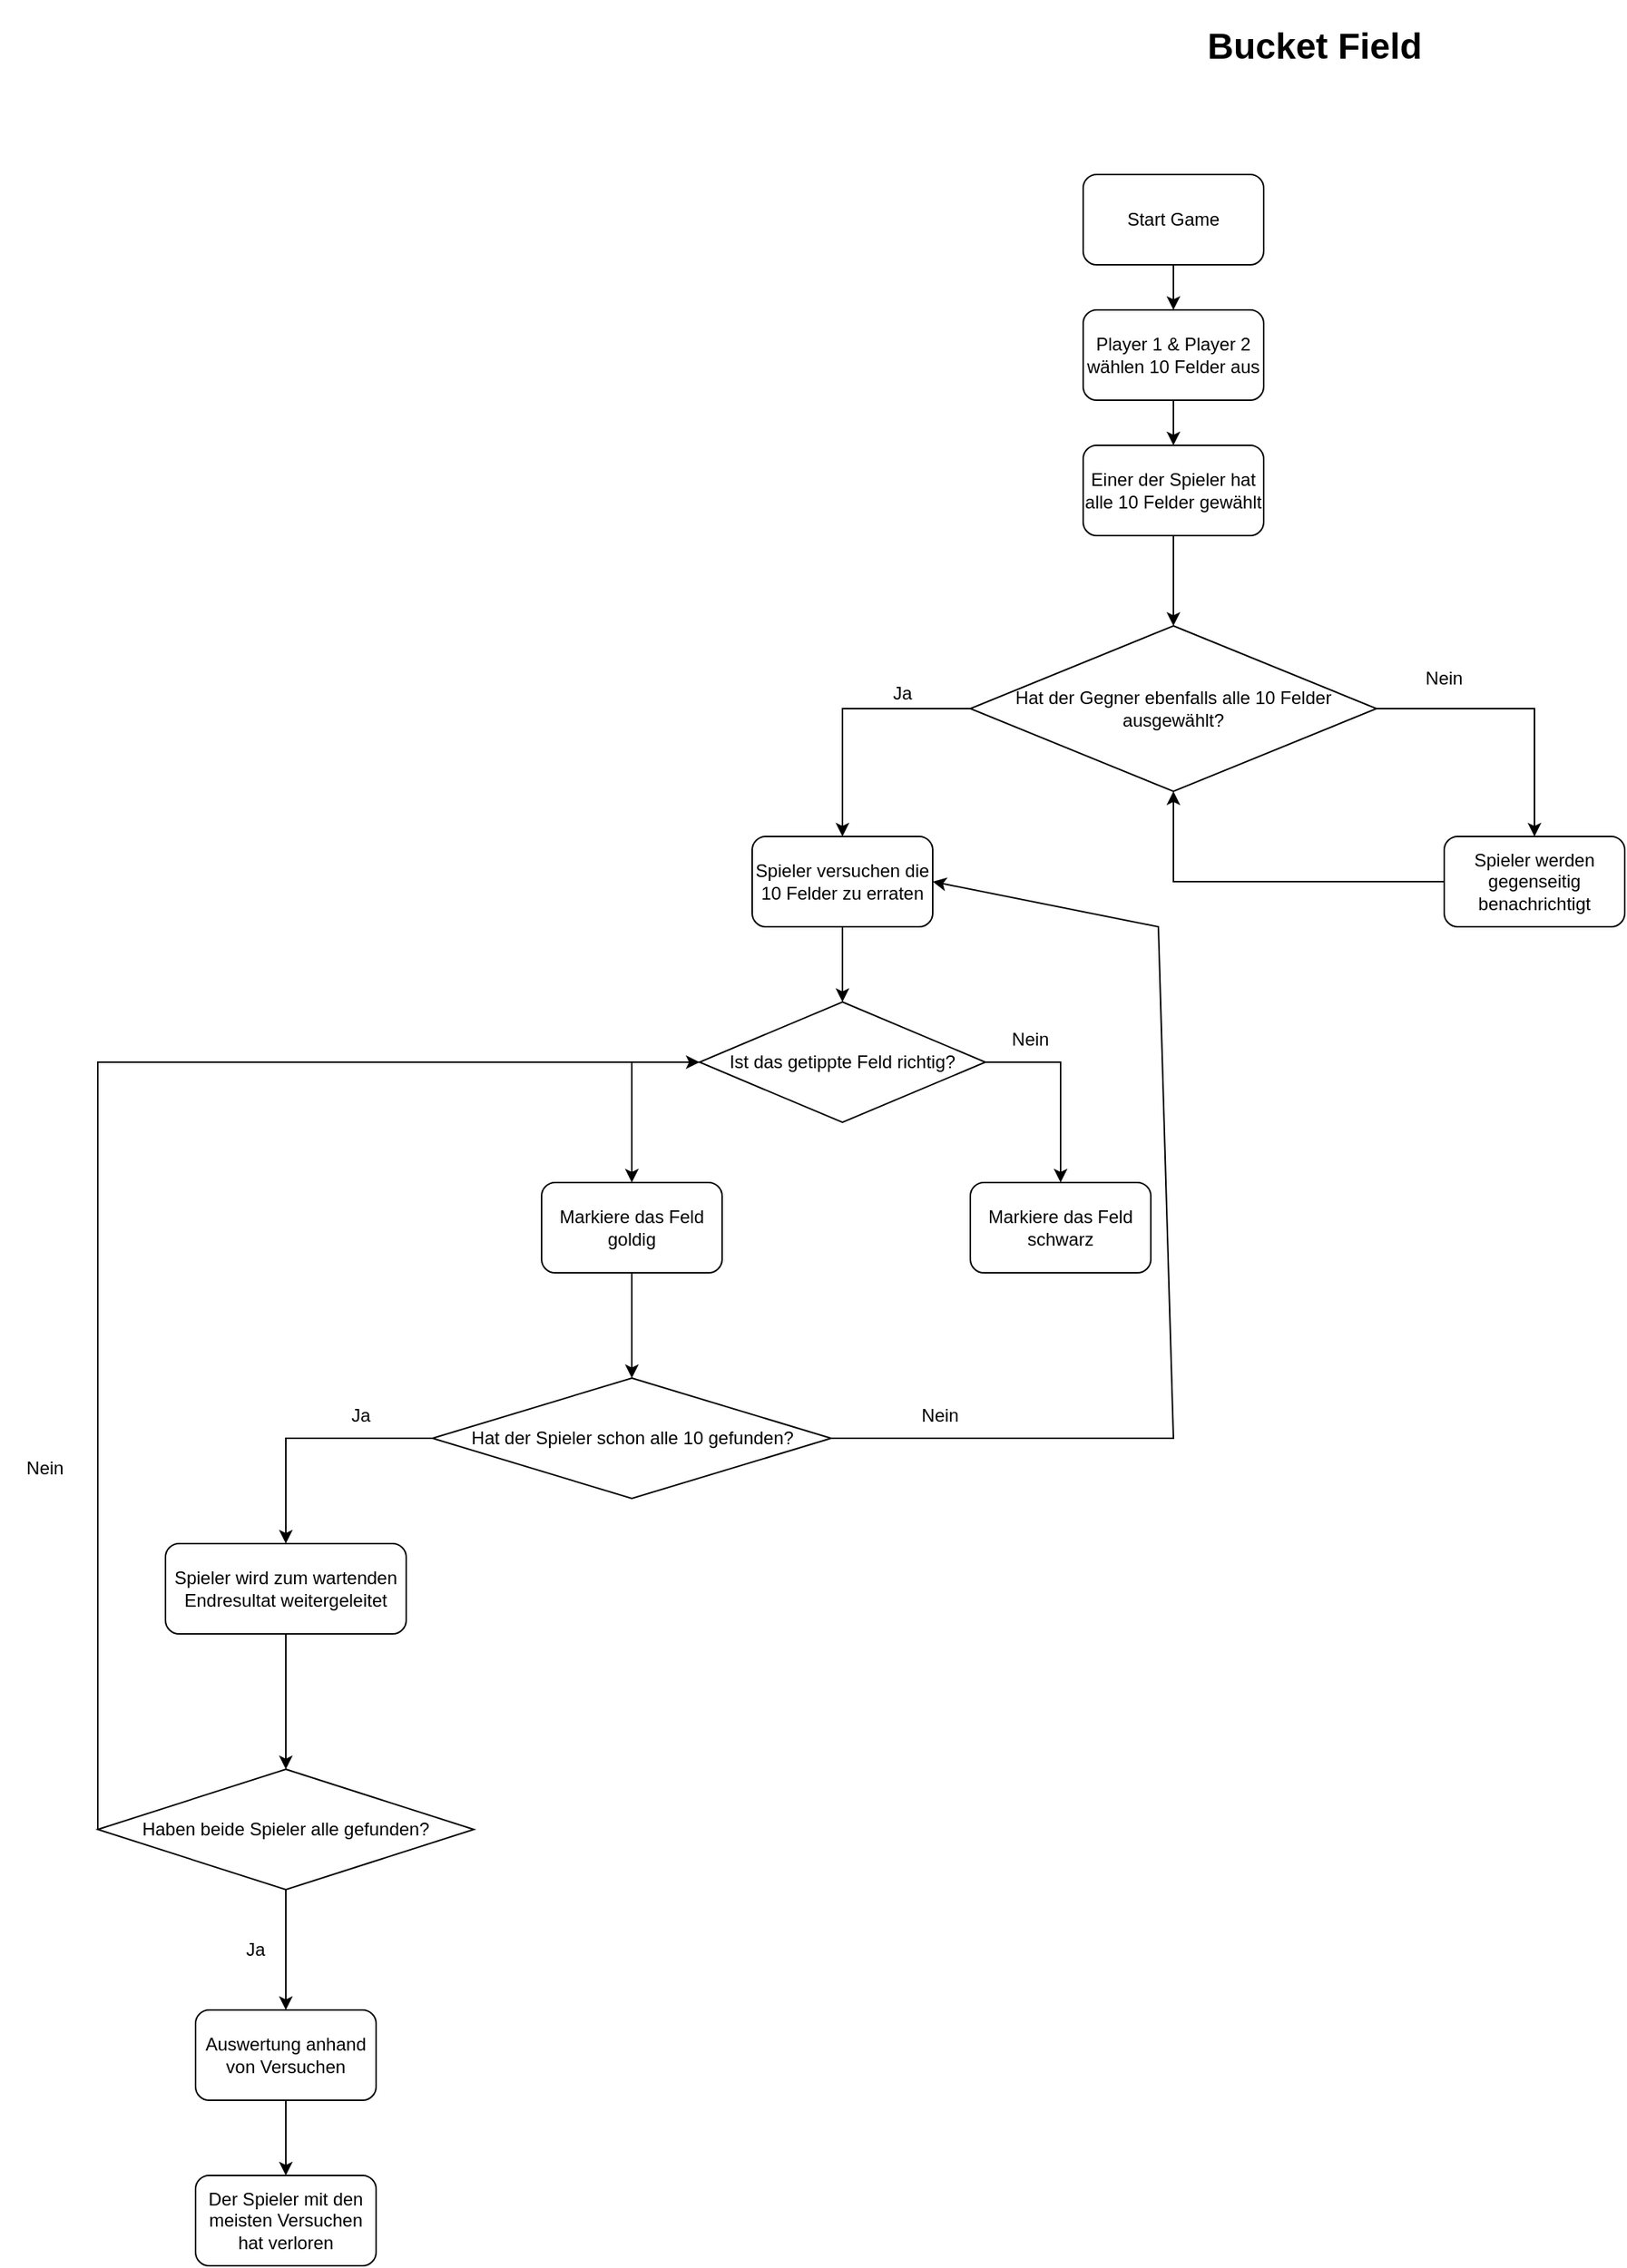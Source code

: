 <mxfile version="21.6.1" type="device">
  <diagram name="Seite-1" id="myW0Z9V9jUTdK5xY5rMb">
    <mxGraphModel dx="2261" dy="800" grid="1" gridSize="10" guides="1" tooltips="1" connect="1" arrows="1" fold="1" page="1" pageScale="1" pageWidth="827" pageHeight="1169" math="0" shadow="0">
      <root>
        <mxCell id="0" />
        <mxCell id="1" parent="0" />
        <mxCell id="ah-uoI6mBhC57kLVrVua-1" value="Start Game" style="rounded=1;whiteSpace=wrap;html=1;" vertex="1" parent="1">
          <mxGeometry x="260" y="130" width="120" height="60" as="geometry" />
        </mxCell>
        <mxCell id="ah-uoI6mBhC57kLVrVua-2" value="&lt;h1&gt;Bucket Field&lt;/h1&gt;" style="text;html=1;strokeColor=none;fillColor=none;align=center;verticalAlign=middle;whiteSpace=wrap;rounded=0;" vertex="1" parent="1">
          <mxGeometry x="339" y="30" width="150" height="30" as="geometry" />
        </mxCell>
        <mxCell id="ah-uoI6mBhC57kLVrVua-3" value="Player 1 &amp;amp; Player 2 wählen 10 Felder aus" style="rounded=1;whiteSpace=wrap;html=1;" vertex="1" parent="1">
          <mxGeometry x="260" y="220" width="120" height="60" as="geometry" />
        </mxCell>
        <mxCell id="ah-uoI6mBhC57kLVrVua-4" value="Einer der Spieler hat alle 10 Felder gewählt" style="rounded=1;whiteSpace=wrap;html=1;" vertex="1" parent="1">
          <mxGeometry x="260" y="310" width="120" height="60" as="geometry" />
        </mxCell>
        <mxCell id="ah-uoI6mBhC57kLVrVua-6" value="Hat der Gegner ebenfalls alle 10 Felder ausgewählt?" style="rhombus;whiteSpace=wrap;html=1;" vertex="1" parent="1">
          <mxGeometry x="185" y="430" width="270" height="110" as="geometry" />
        </mxCell>
        <mxCell id="ah-uoI6mBhC57kLVrVua-7" value="" style="endArrow=classic;html=1;rounded=0;exitX=0.5;exitY=1;exitDx=0;exitDy=0;entryX=0.5;entryY=0;entryDx=0;entryDy=0;" edge="1" parent="1" source="ah-uoI6mBhC57kLVrVua-1" target="ah-uoI6mBhC57kLVrVua-3">
          <mxGeometry width="50" height="50" relative="1" as="geometry">
            <mxPoint x="460" y="450" as="sourcePoint" />
            <mxPoint x="510" y="400" as="targetPoint" />
          </mxGeometry>
        </mxCell>
        <mxCell id="ah-uoI6mBhC57kLVrVua-8" value="" style="endArrow=classic;html=1;rounded=0;exitX=0.5;exitY=1;exitDx=0;exitDy=0;entryX=0.5;entryY=0;entryDx=0;entryDy=0;" edge="1" parent="1" source="ah-uoI6mBhC57kLVrVua-4" target="ah-uoI6mBhC57kLVrVua-6">
          <mxGeometry width="50" height="50" relative="1" as="geometry">
            <mxPoint x="460" y="450" as="sourcePoint" />
            <mxPoint x="510" y="400" as="targetPoint" />
          </mxGeometry>
        </mxCell>
        <mxCell id="ah-uoI6mBhC57kLVrVua-9" value="Ja" style="text;html=1;strokeColor=none;fillColor=none;align=center;verticalAlign=middle;whiteSpace=wrap;rounded=0;" vertex="1" parent="1">
          <mxGeometry x="110" y="460" width="60" height="30" as="geometry" />
        </mxCell>
        <mxCell id="ah-uoI6mBhC57kLVrVua-10" value="Nein" style="text;html=1;strokeColor=none;fillColor=none;align=center;verticalAlign=middle;whiteSpace=wrap;rounded=0;" vertex="1" parent="1">
          <mxGeometry x="470" y="450" width="60" height="30" as="geometry" />
        </mxCell>
        <mxCell id="ah-uoI6mBhC57kLVrVua-12" value="" style="endArrow=classic;html=1;rounded=0;exitX=0;exitY=0.5;exitDx=0;exitDy=0;entryX=0.5;entryY=0;entryDx=0;entryDy=0;" edge="1" parent="1" source="ah-uoI6mBhC57kLVrVua-6" target="ah-uoI6mBhC57kLVrVua-13">
          <mxGeometry width="50" height="50" relative="1" as="geometry">
            <mxPoint x="460" y="530" as="sourcePoint" />
            <mxPoint x="100" y="640" as="targetPoint" />
            <Array as="points">
              <mxPoint x="100" y="485" />
            </Array>
          </mxGeometry>
        </mxCell>
        <mxCell id="ah-uoI6mBhC57kLVrVua-13" value="Spieler versuchen die 10 Felder zu erraten" style="rounded=1;whiteSpace=wrap;html=1;" vertex="1" parent="1">
          <mxGeometry x="40" y="570" width="120" height="60" as="geometry" />
        </mxCell>
        <mxCell id="ah-uoI6mBhC57kLVrVua-14" value="Spieler werden gegenseitig benachrichtigt" style="rounded=1;whiteSpace=wrap;html=1;" vertex="1" parent="1">
          <mxGeometry x="500" y="570" width="120" height="60" as="geometry" />
        </mxCell>
        <mxCell id="ah-uoI6mBhC57kLVrVua-15" value="" style="endArrow=classic;html=1;rounded=0;exitX=1;exitY=0.5;exitDx=0;exitDy=0;entryX=0.5;entryY=0;entryDx=0;entryDy=0;" edge="1" parent="1" source="ah-uoI6mBhC57kLVrVua-6" target="ah-uoI6mBhC57kLVrVua-14">
          <mxGeometry width="50" height="50" relative="1" as="geometry">
            <mxPoint x="460" y="610" as="sourcePoint" />
            <mxPoint x="510" y="560" as="targetPoint" />
            <Array as="points">
              <mxPoint x="560" y="485" />
            </Array>
          </mxGeometry>
        </mxCell>
        <mxCell id="ah-uoI6mBhC57kLVrVua-16" value="" style="endArrow=classic;html=1;rounded=0;exitX=0;exitY=0.5;exitDx=0;exitDy=0;entryX=0.5;entryY=1;entryDx=0;entryDy=0;" edge="1" parent="1" source="ah-uoI6mBhC57kLVrVua-14" target="ah-uoI6mBhC57kLVrVua-6">
          <mxGeometry width="50" height="50" relative="1" as="geometry">
            <mxPoint x="460" y="610" as="sourcePoint" />
            <mxPoint x="510" y="560" as="targetPoint" />
            <Array as="points">
              <mxPoint x="320" y="600" />
            </Array>
          </mxGeometry>
        </mxCell>
        <mxCell id="ah-uoI6mBhC57kLVrVua-17" value="" style="endArrow=classic;html=1;rounded=0;exitX=0.5;exitY=1;exitDx=0;exitDy=0;entryX=0.5;entryY=0;entryDx=0;entryDy=0;" edge="1" parent="1" source="ah-uoI6mBhC57kLVrVua-3" target="ah-uoI6mBhC57kLVrVua-4">
          <mxGeometry width="50" height="50" relative="1" as="geometry">
            <mxPoint x="460" y="280" as="sourcePoint" />
            <mxPoint x="510" y="230" as="targetPoint" />
          </mxGeometry>
        </mxCell>
        <mxCell id="ah-uoI6mBhC57kLVrVua-19" value="Ist das getippte Feld richtig?" style="rhombus;whiteSpace=wrap;html=1;" vertex="1" parent="1">
          <mxGeometry x="5" y="680" width="190" height="80" as="geometry" />
        </mxCell>
        <mxCell id="ah-uoI6mBhC57kLVrVua-20" value="" style="endArrow=classic;html=1;rounded=0;exitX=0.5;exitY=1;exitDx=0;exitDy=0;entryX=0.5;entryY=0;entryDx=0;entryDy=0;" edge="1" parent="1" source="ah-uoI6mBhC57kLVrVua-13" target="ah-uoI6mBhC57kLVrVua-19">
          <mxGeometry width="50" height="50" relative="1" as="geometry">
            <mxPoint x="300" y="780" as="sourcePoint" />
            <mxPoint x="350" y="730" as="targetPoint" />
          </mxGeometry>
        </mxCell>
        <mxCell id="ah-uoI6mBhC57kLVrVua-21" value="Markiere das Feld goldig" style="rounded=1;whiteSpace=wrap;html=1;" vertex="1" parent="1">
          <mxGeometry x="-100" y="800" width="120" height="60" as="geometry" />
        </mxCell>
        <mxCell id="ah-uoI6mBhC57kLVrVua-22" value="" style="endArrow=classic;html=1;rounded=0;exitX=0;exitY=0.5;exitDx=0;exitDy=0;entryX=0.5;entryY=0;entryDx=0;entryDy=0;" edge="1" parent="1" source="ah-uoI6mBhC57kLVrVua-19" target="ah-uoI6mBhC57kLVrVua-21">
          <mxGeometry width="50" height="50" relative="1" as="geometry">
            <mxPoint x="300" y="780" as="sourcePoint" />
            <mxPoint x="350" y="730" as="targetPoint" />
            <Array as="points">
              <mxPoint x="-40" y="720" />
            </Array>
          </mxGeometry>
        </mxCell>
        <mxCell id="ah-uoI6mBhC57kLVrVua-23" value="Ja" style="text;html=1;strokeColor=none;fillColor=none;align=center;verticalAlign=middle;whiteSpace=wrap;rounded=0;" vertex="1" parent="1">
          <mxGeometry x="-250" y="940" width="60" height="30" as="geometry" />
        </mxCell>
        <mxCell id="ah-uoI6mBhC57kLVrVua-24" value="Markiere das Feld schwarz" style="rounded=1;whiteSpace=wrap;html=1;" vertex="1" parent="1">
          <mxGeometry x="185" y="800" width="120" height="60" as="geometry" />
        </mxCell>
        <mxCell id="ah-uoI6mBhC57kLVrVua-25" value="" style="endArrow=classic;html=1;rounded=0;exitX=1;exitY=0.5;exitDx=0;exitDy=0;entryX=0.5;entryY=0;entryDx=0;entryDy=0;" edge="1" parent="1" source="ah-uoI6mBhC57kLVrVua-19" target="ah-uoI6mBhC57kLVrVua-24">
          <mxGeometry width="50" height="50" relative="1" as="geometry">
            <mxPoint x="300" y="780" as="sourcePoint" />
            <mxPoint x="290" y="750" as="targetPoint" />
            <Array as="points">
              <mxPoint x="245" y="720" />
            </Array>
          </mxGeometry>
        </mxCell>
        <mxCell id="ah-uoI6mBhC57kLVrVua-26" value="Nein" style="text;html=1;strokeColor=none;fillColor=none;align=center;verticalAlign=middle;whiteSpace=wrap;rounded=0;" vertex="1" parent="1">
          <mxGeometry x="195" y="690" width="60" height="30" as="geometry" />
        </mxCell>
        <mxCell id="ah-uoI6mBhC57kLVrVua-27" value="Hat der Spieler schon alle 10 gefunden?" style="rhombus;whiteSpace=wrap;html=1;" vertex="1" parent="1">
          <mxGeometry x="-172.5" y="930" width="265" height="80" as="geometry" />
        </mxCell>
        <mxCell id="ah-uoI6mBhC57kLVrVua-28" value="" style="endArrow=classic;html=1;rounded=0;exitX=0.5;exitY=1;exitDx=0;exitDy=0;entryX=0.5;entryY=0;entryDx=0;entryDy=0;" edge="1" parent="1" source="ah-uoI6mBhC57kLVrVua-21" target="ah-uoI6mBhC57kLVrVua-27">
          <mxGeometry width="50" height="50" relative="1" as="geometry">
            <mxPoint x="300" y="870" as="sourcePoint" />
            <mxPoint x="350" y="820" as="targetPoint" />
          </mxGeometry>
        </mxCell>
        <mxCell id="ah-uoI6mBhC57kLVrVua-29" value="Spieler wird zum wartenden Endresultat weitergeleitet" style="rounded=1;whiteSpace=wrap;html=1;" vertex="1" parent="1">
          <mxGeometry x="-350" y="1040" width="160" height="60" as="geometry" />
        </mxCell>
        <mxCell id="ah-uoI6mBhC57kLVrVua-30" value="" style="endArrow=classic;html=1;rounded=0;exitX=0;exitY=0.5;exitDx=0;exitDy=0;entryX=0.5;entryY=0;entryDx=0;entryDy=0;" edge="1" parent="1" source="ah-uoI6mBhC57kLVrVua-27" target="ah-uoI6mBhC57kLVrVua-29">
          <mxGeometry width="50" height="50" relative="1" as="geometry">
            <mxPoint x="-40" y="1030" as="sourcePoint" />
            <mxPoint x="10" y="980" as="targetPoint" />
            <Array as="points">
              <mxPoint x="-270" y="970" />
            </Array>
          </mxGeometry>
        </mxCell>
        <mxCell id="ah-uoI6mBhC57kLVrVua-32" value="" style="endArrow=classic;html=1;rounded=0;exitX=1;exitY=0.5;exitDx=0;exitDy=0;entryX=1;entryY=0.5;entryDx=0;entryDy=0;" edge="1" parent="1" source="ah-uoI6mBhC57kLVrVua-27" target="ah-uoI6mBhC57kLVrVua-13">
          <mxGeometry width="50" height="50" relative="1" as="geometry">
            <mxPoint x="130" y="1030" as="sourcePoint" />
            <mxPoint x="140" y="1040.0" as="targetPoint" />
            <Array as="points">
              <mxPoint x="140" y="970" />
              <mxPoint x="320" y="970" />
              <mxPoint x="310" y="630" />
            </Array>
          </mxGeometry>
        </mxCell>
        <mxCell id="ah-uoI6mBhC57kLVrVua-33" value="Nein" style="text;html=1;strokeColor=none;fillColor=none;align=center;verticalAlign=middle;whiteSpace=wrap;rounded=0;" vertex="1" parent="1">
          <mxGeometry x="135" y="940" width="60" height="30" as="geometry" />
        </mxCell>
        <mxCell id="ah-uoI6mBhC57kLVrVua-34" value="Haben beide Spieler alle gefunden?" style="rhombus;whiteSpace=wrap;html=1;" vertex="1" parent="1">
          <mxGeometry x="-395" y="1190" width="250" height="80" as="geometry" />
        </mxCell>
        <mxCell id="ah-uoI6mBhC57kLVrVua-35" value="" style="endArrow=classic;html=1;rounded=0;exitX=0.5;exitY=1;exitDx=0;exitDy=0;entryX=0.5;entryY=0;entryDx=0;entryDy=0;" edge="1" parent="1" source="ah-uoI6mBhC57kLVrVua-29" target="ah-uoI6mBhC57kLVrVua-34">
          <mxGeometry width="50" height="50" relative="1" as="geometry">
            <mxPoint x="50" y="1120" as="sourcePoint" />
            <mxPoint x="100" y="1070" as="targetPoint" />
          </mxGeometry>
        </mxCell>
        <mxCell id="ah-uoI6mBhC57kLVrVua-36" value="Auswertung anhand von Versuchen" style="rounded=1;whiteSpace=wrap;html=1;" vertex="1" parent="1">
          <mxGeometry x="-330" y="1350" width="120" height="60" as="geometry" />
        </mxCell>
        <mxCell id="ah-uoI6mBhC57kLVrVua-37" value="Der Spieler mit den meisten Versuchen hat verloren" style="rounded=1;whiteSpace=wrap;html=1;" vertex="1" parent="1">
          <mxGeometry x="-330" y="1460" width="120" height="60" as="geometry" />
        </mxCell>
        <mxCell id="ah-uoI6mBhC57kLVrVua-38" value="" style="endArrow=classic;html=1;rounded=0;exitX=0.5;exitY=1;exitDx=0;exitDy=0;entryX=0.5;entryY=0;entryDx=0;entryDy=0;" edge="1" parent="1" source="ah-uoI6mBhC57kLVrVua-34" target="ah-uoI6mBhC57kLVrVua-36">
          <mxGeometry width="50" height="50" relative="1" as="geometry">
            <mxPoint x="50" y="1280" as="sourcePoint" />
            <mxPoint x="100" y="1230" as="targetPoint" />
          </mxGeometry>
        </mxCell>
        <mxCell id="ah-uoI6mBhC57kLVrVua-39" value="Ja" style="text;html=1;strokeColor=none;fillColor=none;align=center;verticalAlign=middle;whiteSpace=wrap;rounded=0;" vertex="1" parent="1">
          <mxGeometry x="-320" y="1300" width="60" height="20" as="geometry" />
        </mxCell>
        <mxCell id="ah-uoI6mBhC57kLVrVua-40" value="" style="endArrow=classic;html=1;rounded=0;exitX=0.5;exitY=1;exitDx=0;exitDy=0;entryX=0.5;entryY=0;entryDx=0;entryDy=0;" edge="1" parent="1" source="ah-uoI6mBhC57kLVrVua-36" target="ah-uoI6mBhC57kLVrVua-37">
          <mxGeometry width="50" height="50" relative="1" as="geometry">
            <mxPoint x="50" y="1280" as="sourcePoint" />
            <mxPoint x="100" y="1230" as="targetPoint" />
          </mxGeometry>
        </mxCell>
        <mxCell id="ah-uoI6mBhC57kLVrVua-41" value="" style="endArrow=classic;html=1;rounded=0;exitX=0;exitY=0.5;exitDx=0;exitDy=0;entryX=0;entryY=0.5;entryDx=0;entryDy=0;" edge="1" parent="1" source="ah-uoI6mBhC57kLVrVua-34" target="ah-uoI6mBhC57kLVrVua-19">
          <mxGeometry width="50" height="50" relative="1" as="geometry">
            <mxPoint x="50" y="1280" as="sourcePoint" />
            <mxPoint x="100" y="1230" as="targetPoint" />
            <Array as="points">
              <mxPoint x="-395" y="720" />
            </Array>
          </mxGeometry>
        </mxCell>
        <mxCell id="ah-uoI6mBhC57kLVrVua-42" value="Nein" style="text;html=1;strokeColor=none;fillColor=none;align=center;verticalAlign=middle;whiteSpace=wrap;rounded=0;" vertex="1" parent="1">
          <mxGeometry x="-460" y="980" width="60" height="20" as="geometry" />
        </mxCell>
      </root>
    </mxGraphModel>
  </diagram>
</mxfile>
